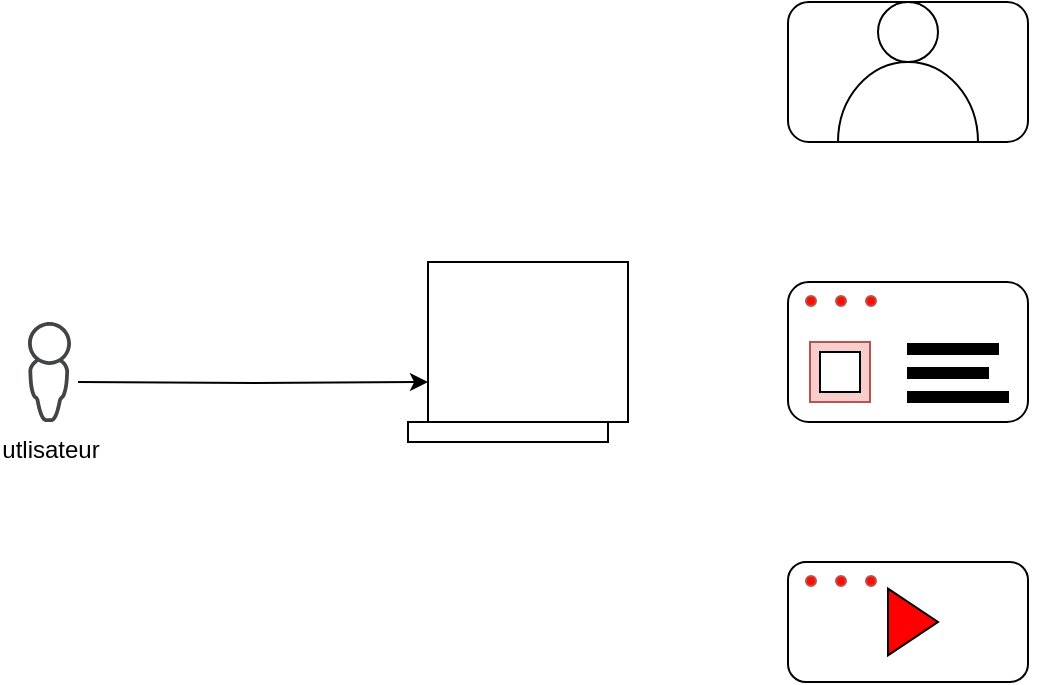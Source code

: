 <mxfile version="22.1.5" type="github">
  <diagram name="Page-1" id="Z1dN4YUIuchXaLhWcOcm">
    <mxGraphModel dx="880" dy="434" grid="1" gridSize="10" guides="1" tooltips="1" connect="1" arrows="1" fold="1" page="1" pageScale="1" pageWidth="827" pageHeight="1169" background="none" math="0" shadow="0">
      <root>
        <mxCell id="0" />
        <mxCell id="1" parent="0" />
        <mxCell id="vRyqpYlhH49qh_zvyagT-9" value="" style="rounded=1;whiteSpace=wrap;html=1;" vertex="1" parent="1">
          <mxGeometry x="440" y="500" width="120" height="70" as="geometry" />
        </mxCell>
        <mxCell id="vRyqpYlhH49qh_zvyagT-27" value="" style="rounded=0;whiteSpace=wrap;html=1;fillColor=#f8cecc;strokeColor=#b85450;" vertex="1" parent="1">
          <mxGeometry x="451" y="530" width="30" height="30" as="geometry" />
        </mxCell>
        <mxCell id="vRyqpYlhH49qh_zvyagT-4" value="" style="edgeStyle=orthogonalEdgeStyle;rounded=0;orthogonalLoop=1;jettySize=auto;html=1;entryX=0;entryY=0.75;entryDx=0;entryDy=0;exitX=0.5;exitY=0.5;exitDx=0;exitDy=0;exitPerimeter=0;" edge="1" parent="1" target="vRyqpYlhH49qh_zvyagT-7">
          <mxGeometry relative="1" as="geometry">
            <mxPoint x="85" y="550" as="sourcePoint" />
            <mxPoint x="150" y="550" as="targetPoint" />
          </mxGeometry>
        </mxCell>
        <mxCell id="vRyqpYlhH49qh_zvyagT-6" value="" style="rounded=0;whiteSpace=wrap;html=1;" vertex="1" parent="1">
          <mxGeometry x="250" y="570" width="100" height="10" as="geometry" />
        </mxCell>
        <mxCell id="vRyqpYlhH49qh_zvyagT-7" value="" style="rounded=0;whiteSpace=wrap;html=1;" vertex="1" parent="1">
          <mxGeometry x="260" y="490" width="100" height="80" as="geometry" />
        </mxCell>
        <mxCell id="vRyqpYlhH49qh_zvyagT-8" value="" style="rounded=1;whiteSpace=wrap;html=1;" vertex="1" parent="1">
          <mxGeometry x="440" y="360" width="120" height="70" as="geometry" />
        </mxCell>
        <mxCell id="vRyqpYlhH49qh_zvyagT-10" value="" style="rounded=1;whiteSpace=wrap;html=1;" vertex="1" parent="1">
          <mxGeometry x="440" y="640" width="120" height="60" as="geometry" />
        </mxCell>
        <mxCell id="vRyqpYlhH49qh_zvyagT-12" value="" style="verticalLabelPosition=bottom;verticalAlign=top;html=1;shape=mxgraph.basic.half_circle;rotation=-180;" vertex="1" parent="1">
          <mxGeometry x="465" y="390" width="70" height="40" as="geometry" />
        </mxCell>
        <mxCell id="vRyqpYlhH49qh_zvyagT-13" value="" style="ellipse;whiteSpace=wrap;html=1;aspect=fixed;" vertex="1" parent="1">
          <mxGeometry x="485" y="360" width="30" height="30" as="geometry" />
        </mxCell>
        <mxCell id="vRyqpYlhH49qh_zvyagT-14" value="utlisateur" style="sketch=0;pointerEvents=1;shadow=0;dashed=0;html=1;strokeColor=none;fillColor=#434445;aspect=fixed;labelPosition=center;verticalLabelPosition=bottom;verticalAlign=top;align=center;outlineConnect=0;shape=mxgraph.vvd.administrator;" vertex="1" parent="1">
          <mxGeometry x="60" y="520" width="21.5" height="50" as="geometry" />
        </mxCell>
        <mxCell id="vRyqpYlhH49qh_zvyagT-21" value="" style="group;" vertex="1" connectable="0" parent="1">
          <mxGeometry x="444" y="507" width="50" height="10" as="geometry" />
        </mxCell>
        <mxCell id="vRyqpYlhH49qh_zvyagT-15" value="" style="ellipse;whiteSpace=wrap;html=1;aspect=fixed;fillColor=#ff0d00;strokeColor=#b85450;" vertex="1" parent="vRyqpYlhH49qh_zvyagT-21">
          <mxGeometry x="35" width="5" height="5" as="geometry" />
        </mxCell>
        <mxCell id="vRyqpYlhH49qh_zvyagT-16" value="" style="ellipse;whiteSpace=wrap;html=1;aspect=fixed;fillColor=#ff0d00;strokeColor=#b85450;" vertex="1" parent="vRyqpYlhH49qh_zvyagT-21">
          <mxGeometry x="20" width="5" height="5" as="geometry" />
        </mxCell>
        <mxCell id="vRyqpYlhH49qh_zvyagT-17" value="" style="ellipse;whiteSpace=wrap;html=1;aspect=fixed;fillColor=#ff0d00;strokeColor=#b85450;" vertex="1" parent="vRyqpYlhH49qh_zvyagT-21">
          <mxGeometry x="5" width="5" height="5" as="geometry" />
        </mxCell>
        <mxCell id="vRyqpYlhH49qh_zvyagT-26" value="" style="rounded=0;whiteSpace=wrap;html=1;" vertex="1" parent="1">
          <mxGeometry x="456" y="535" width="20" height="20" as="geometry" />
        </mxCell>
        <mxCell id="vRyqpYlhH49qh_zvyagT-28" value="" style="shape=image;html=1;verticalAlign=top;verticalLabelPosition=bottom;labelBackgroundColor=#ffffff;imageAspect=0;aspect=fixed;image=https://cdn3.iconfinder.com/data/icons/miscellaneous-80/60/check-128.png" vertex="1" parent="1">
          <mxGeometry x="530" y="400" width="38" height="38" as="geometry" />
        </mxCell>
        <mxCell id="vRyqpYlhH49qh_zvyagT-29" value="" style="rounded=0;whiteSpace=wrap;html=1;fillColor=#000000;" vertex="1" parent="1">
          <mxGeometry x="500" y="555" width="50" height="5" as="geometry" />
        </mxCell>
        <mxCell id="vRyqpYlhH49qh_zvyagT-30" value="" style="rounded=0;whiteSpace=wrap;html=1;fillColor=#000000;" vertex="1" parent="1">
          <mxGeometry x="500" y="531" width="45" height="5" as="geometry" />
        </mxCell>
        <mxCell id="vRyqpYlhH49qh_zvyagT-31" value="" style="rounded=0;whiteSpace=wrap;html=1;fillColor=#000000;" vertex="1" parent="1">
          <mxGeometry x="500" y="543" width="40" height="5" as="geometry" />
        </mxCell>
        <mxCell id="vRyqpYlhH49qh_zvyagT-34" value="" style="ellipse;whiteSpace=wrap;html=1;aspect=fixed;fillColor=#ff0d00;strokeColor=#b85450;" vertex="1" parent="1">
          <mxGeometry x="479" y="647" width="5" height="5" as="geometry" />
        </mxCell>
        <mxCell id="vRyqpYlhH49qh_zvyagT-35" value="" style="ellipse;whiteSpace=wrap;html=1;aspect=fixed;fillColor=#ff0d00;strokeColor=#b85450;" vertex="1" parent="1">
          <mxGeometry x="464" y="647" width="5" height="5" as="geometry" />
        </mxCell>
        <mxCell id="vRyqpYlhH49qh_zvyagT-36" value="" style="ellipse;whiteSpace=wrap;html=1;aspect=fixed;fillColor=#ff0d00;strokeColor=#b85450;" vertex="1" parent="1">
          <mxGeometry x="449" y="647" width="5" height="5" as="geometry" />
        </mxCell>
        <mxCell id="vRyqpYlhH49qh_zvyagT-37" value="" style="triangle;whiteSpace=wrap;html=1;aspect=fixed;fillColor=#ff0000;" vertex="1" parent="1">
          <mxGeometry x="490" y="653.34" width="25" height="33.33" as="geometry" />
        </mxCell>
      </root>
    </mxGraphModel>
  </diagram>
</mxfile>
